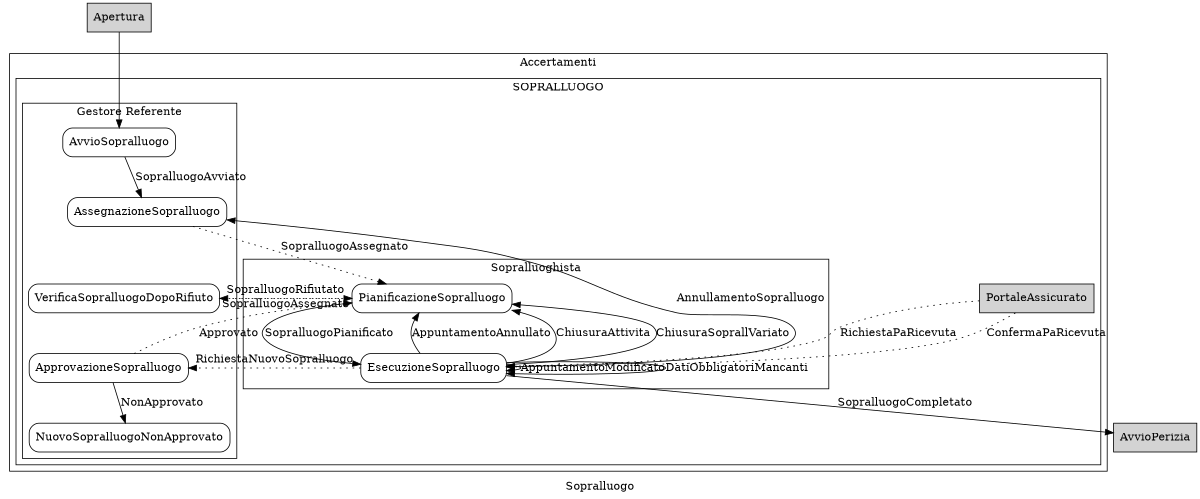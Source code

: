 digraph finite_state_machine {
    rankdir=TB;
    size="8,5"
    label="Sopralluogo"
    node [shape = box style = rounded];
    
    subgraph Opening {
            node [style =  filled shape = box]
            label = "Opening";
            color=green
            rank= min
            Apertura    
    }



subgraph cluster_Accertamenti {
label="Accertamenti"

	


    subgraph cluster_sopralluogo {
            node [shape=box,style=rounded ];
            label = "SOPRALLUOGO";


            subgraph cluster_gestoreReferente {
                node [shape=box,style=rounded ];
                rank = max
                label = "Gestore Referente";
                AvvioSopralluogo
                AssegnazioneSopralluogo
                VerificaSopralluogoDopoRifiuto
                ApprovazioneSopralluogo
                NuovoSopralluogoNonApprovato
            }

            subgraph cluster_sopralluoghista {
                node [shape=box,style=rounded ];
                rank = max 
                label = "Sopralluoghista";
                PianificazioneSopralluogo
                EsecuzioneSopralluogo   
            }

            node [shape = rect style= filled]	
            PortaleAssicurato
    }



}

    subgraph perizia  { 
        node [shape=box style=rounded  ]
        label = "PERIZIA"
        rank = max
        node [style = filled ]
        AvvioPerizia  
    }
	
       

    
        Apertura -> AvvioSopralluogo  
         




comment = "ACCERTAMENTI"

   
 
 { node [rank = max ]
    AvvioSopralluogo               -> AssegnazioneSopralluogo        [ label = "SopralluogoAvviato"];
    AssegnazioneSopralluogo        -> PianificazioneSopralluogo      [ label = "SopralluogoAssegnato" style = dotted];
    PianificazioneSopralluogo      -> EsecuzioneSopralluogo          [ label = "SopralluogoPianificato"];
    PianificazioneSopralluogo      -> VerificaSopralluogoDopoRifiuto [ label = "SopralluogoRifiutato" style = dotted];
    VerificaSopralluogoDopoRifiuto -> PianificazioneSopralluogo      [ xlabel = "SopralluogoAssegnato" style = dotted];
    
    AssegnazioneSopralluogo         -> VerificaSopralluogoDopoRifiuto [ dir= none style = invisible];
    VerificaSopralluogoDopoRifiuto  -> ApprovazioneSopralluogo        [ dir= none style = invisible];

    
    EsecuzioneSopralluogo          -> EsecuzioneSopralluogo          [ label = "AppuntamentoModificato"];
    EsecuzioneSopralluogo          -> PianificazioneSopralluogo      [ label = "AppuntamentoAnnullato"];
    EsecuzioneSopralluogo          -> ApprovazioneSopralluogo        [ label = "RichiestaNuovoSopralluogo" style = dotted];
    EsecuzioneSopralluogo	       ->	AvvioPerizia 	    		 [ label = "SopralluogoCompletato"];
    
    ApprovazioneSopralluogo        ->  NuovoSopralluogoNonApprovato   [ label = "NonApprovato"];
    ApprovazioneSopralluogo        -> PianificazioneSopralluogo      [ label = "Approvato" style = dotted];

    EsecuzioneSopralluogo          -> PianificazioneSopralluogo      [ label = "ChiusuraAttivita"];
    EsecuzioneSopralluogo	       -> EsecuzioneSopralluogo  	     [ label = "DatiObbligatoriMancanti"];
    EsecuzioneSopralluogo	       -> PianificazioneSopralluogo  	 [ label = "ChiusuraSoprallVariato"];
    EsecuzioneSopralluogo          -> AssegnazioneSopralluogo        [ label = "AnnullamentoSopralluogo" ];

}
	
 

	PortaleAssicurato	   -> EsecuzioneSopralluogo  [ label = "RichiestaPaRicevuta" style = dotted] ;
	PortaleAssicurato	   -> EsecuzioneSopralluogo  [ label = "ConfermaPaRicevuta"  style = dotted] ;
	


}